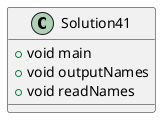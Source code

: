@startuml
'https://plantuml.com/class-diagram


class Solution41
{
    + void main
    + void outputNames
    + void readNames

}
@enduml